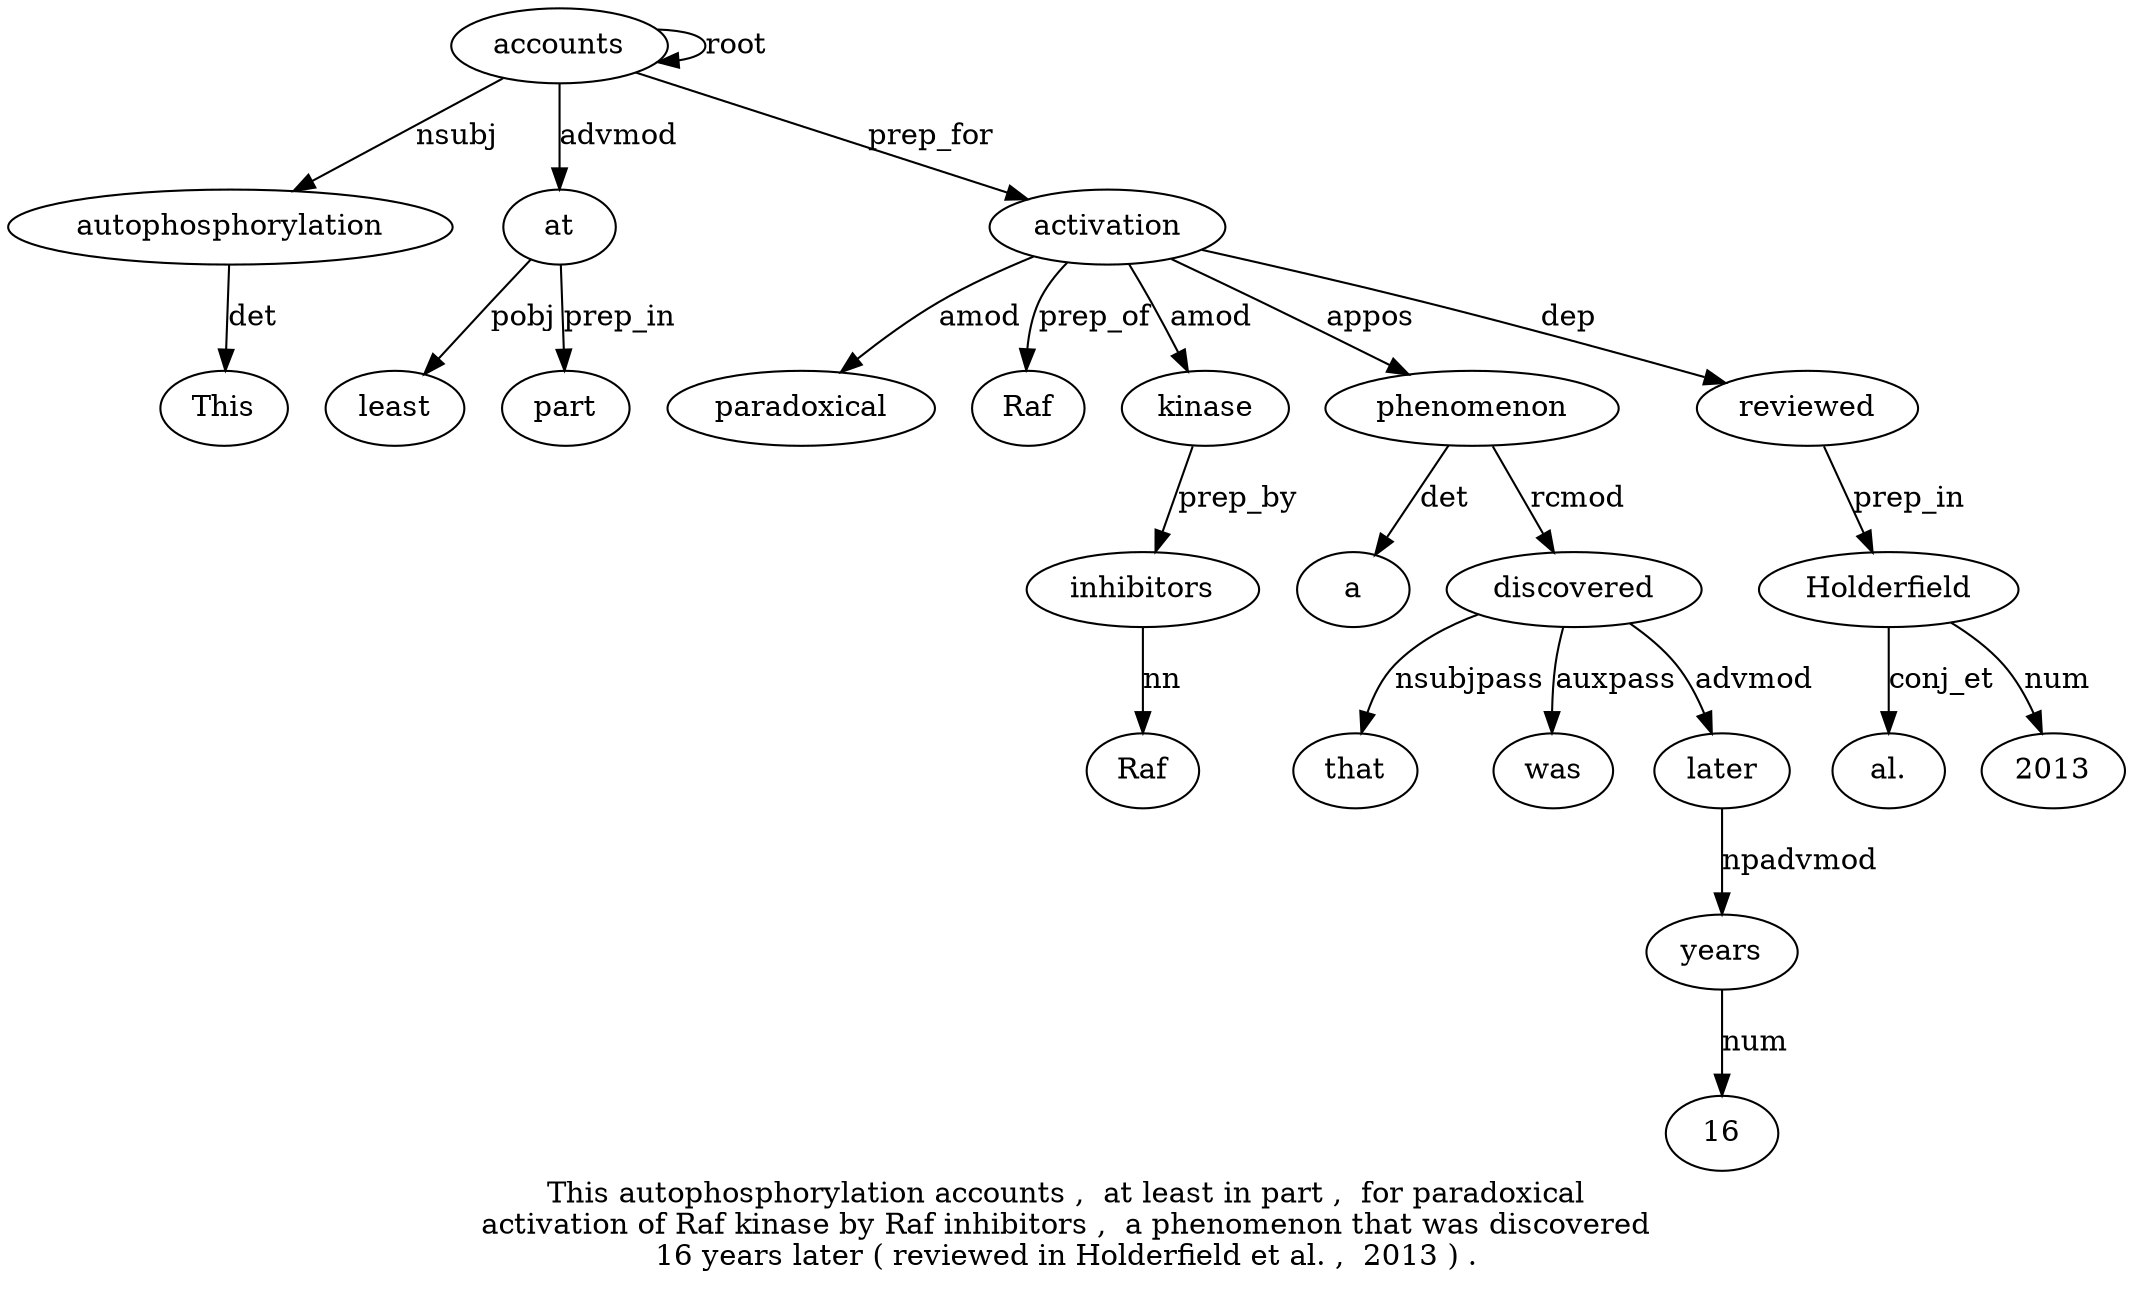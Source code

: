 digraph "This autophosphorylation accounts ,  at least in part ,  for paradoxical activation of Raf kinase by Raf inhibitors ,  a phenomenon that was discovered 16 years later ( reviewed in Holderfield et al. ,  2013 ) ." {
label="This autophosphorylation accounts ,  at least in part ,  for paradoxical
activation of Raf kinase by Raf inhibitors ,  a phenomenon that was discovered
16 years later ( reviewed in Holderfield et al. ,  2013 ) .";
autophosphorylation2 [style=filled, fillcolor=white, label=autophosphorylation];
This1 [style=filled, fillcolor=white, label=This];
autophosphorylation2 -> This1  [label=det];
accounts3 [style=filled, fillcolor=white, label=accounts];
accounts3 -> autophosphorylation2  [label=nsubj];
accounts3 -> accounts3  [label=root];
at5 [style=filled, fillcolor=white, label=at];
accounts3 -> at5  [label=advmod];
least6 [style=filled, fillcolor=white, label=least];
at5 -> least6  [label=pobj];
part8 [style=filled, fillcolor=white, label=part];
at5 -> part8  [label=prep_in];
activation12 [style=filled, fillcolor=white, label=activation];
paradoxical11 [style=filled, fillcolor=white, label=paradoxical];
activation12 -> paradoxical11  [label=amod];
accounts3 -> activation12  [label=prep_for];
Raf14 [style=filled, fillcolor=white, label=Raf];
activation12 -> Raf14  [label=prep_of];
kinase15 [style=filled, fillcolor=white, label=kinase];
activation12 -> kinase15  [label=amod];
inhibitors18 [style=filled, fillcolor=white, label=inhibitors];
Raf17 [style=filled, fillcolor=white, label=Raf];
inhibitors18 -> Raf17  [label=nn];
kinase15 -> inhibitors18  [label=prep_by];
phenomenon21 [style=filled, fillcolor=white, label=phenomenon];
a20 [style=filled, fillcolor=white, label=a];
phenomenon21 -> a20  [label=det];
activation12 -> phenomenon21  [label=appos];
discovered24 [style=filled, fillcolor=white, label=discovered];
that22 [style=filled, fillcolor=white, label=that];
discovered24 -> that22  [label=nsubjpass];
was23 [style=filled, fillcolor=white, label=was];
discovered24 -> was23  [label=auxpass];
phenomenon21 -> discovered24  [label=rcmod];
years26 [style=filled, fillcolor=white, label=years];
1625 [style=filled, fillcolor=white, label=16];
years26 -> 1625  [label=num];
later27 [style=filled, fillcolor=white, label=later];
later27 -> years26  [label=npadvmod];
discovered24 -> later27  [label=advmod];
reviewed29 [style=filled, fillcolor=white, label=reviewed];
activation12 -> reviewed29  [label=dep];
Holderfield31 [style=filled, fillcolor=white, label=Holderfield];
reviewed29 -> Holderfield31  [label=prep_in];
"al.33" [style=filled, fillcolor=white, label="al."];
Holderfield31 -> "al.33"  [label=conj_et];
201335 [style=filled, fillcolor=white, label=2013];
Holderfield31 -> 201335  [label=num];
}
